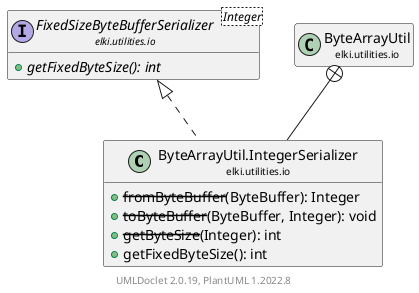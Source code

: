 @startuml
    remove .*\.(Instance|Par|Parameterizer|Factory)$
    set namespaceSeparator none
    hide empty fields
    hide empty methods

    class "<size:14>ByteArrayUtil.IntegerSerializer\n<size:10>elki.utilities.io" as elki.utilities.io.ByteArrayUtil.IntegerSerializer [[ByteArrayUtil.IntegerSerializer.html]] {
        +--fromByteBuffer--(ByteBuffer): Integer
        +--toByteBuffer--(ByteBuffer, Integer): void
        +--getByteSize--(Integer): int
        +getFixedByteSize(): int
    }

    interface "<size:14>FixedSizeByteBufferSerializer\n<size:10>elki.utilities.io" as elki.utilities.io.FixedSizeByteBufferSerializer<Integer> [[FixedSizeByteBufferSerializer.html]] {
        {abstract} +getFixedByteSize(): int
    }
    class "<size:14>ByteArrayUtil\n<size:10>elki.utilities.io" as elki.utilities.io.ByteArrayUtil [[ByteArrayUtil.html]]

    elki.utilities.io.FixedSizeByteBufferSerializer <|.. elki.utilities.io.ByteArrayUtil.IntegerSerializer
    elki.utilities.io.ByteArrayUtil +-- elki.utilities.io.ByteArrayUtil.IntegerSerializer

    center footer UMLDoclet 2.0.19, PlantUML 1.2022.8
@enduml
